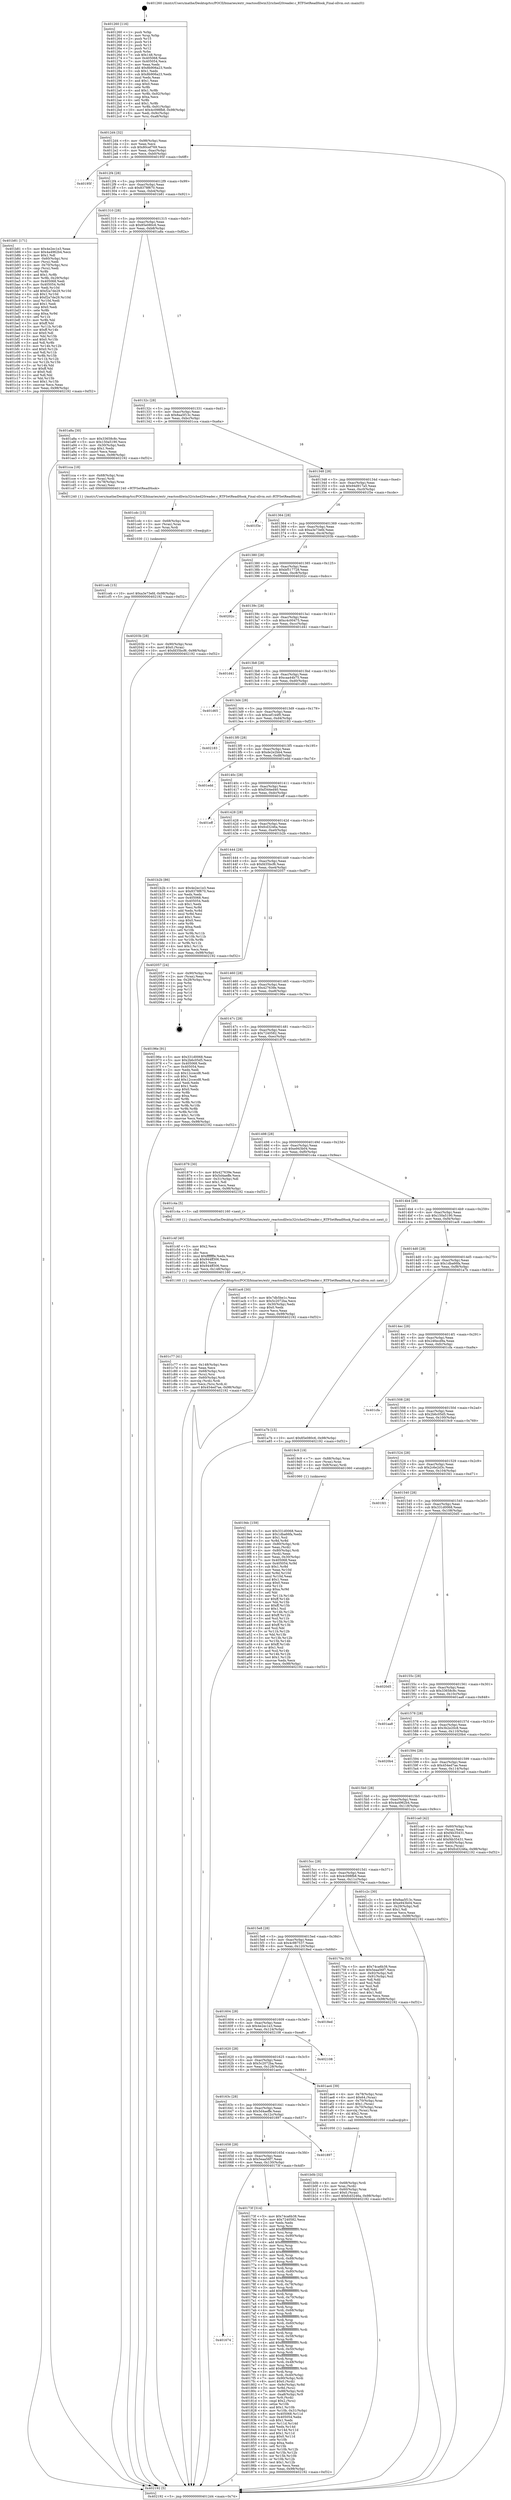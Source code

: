 digraph "0x401260" {
  label = "0x401260 (/mnt/c/Users/mathe/Desktop/tcc/POCII/binaries/extr_reactosdllwin32riched20reader.c_RTFSetReadHook_Final-ollvm.out::main(0))"
  labelloc = "t"
  node[shape=record]

  Entry [label="",width=0.3,height=0.3,shape=circle,fillcolor=black,style=filled]
  "0x4012d4" [label="{
     0x4012d4 [32]\l
     | [instrs]\l
     &nbsp;&nbsp;0x4012d4 \<+6\>: mov -0x98(%rbp),%eax\l
     &nbsp;&nbsp;0x4012da \<+2\>: mov %eax,%ecx\l
     &nbsp;&nbsp;0x4012dc \<+6\>: sub $0x80cef769,%ecx\l
     &nbsp;&nbsp;0x4012e2 \<+6\>: mov %eax,-0xac(%rbp)\l
     &nbsp;&nbsp;0x4012e8 \<+6\>: mov %ecx,-0xb0(%rbp)\l
     &nbsp;&nbsp;0x4012ee \<+6\>: je 000000000040195f \<main+0x6ff\>\l
  }"]
  "0x40195f" [label="{
     0x40195f\l
  }", style=dashed]
  "0x4012f4" [label="{
     0x4012f4 [28]\l
     | [instrs]\l
     &nbsp;&nbsp;0x4012f4 \<+5\>: jmp 00000000004012f9 \<main+0x99\>\l
     &nbsp;&nbsp;0x4012f9 \<+6\>: mov -0xac(%rbp),%eax\l
     &nbsp;&nbsp;0x4012ff \<+5\>: sub $0x8378f670,%eax\l
     &nbsp;&nbsp;0x401304 \<+6\>: mov %eax,-0xb4(%rbp)\l
     &nbsp;&nbsp;0x40130a \<+6\>: je 0000000000401b81 \<main+0x921\>\l
  }"]
  Exit [label="",width=0.3,height=0.3,shape=circle,fillcolor=black,style=filled,peripheries=2]
  "0x401b81" [label="{
     0x401b81 [171]\l
     | [instrs]\l
     &nbsp;&nbsp;0x401b81 \<+5\>: mov $0x4e2ec1e3,%eax\l
     &nbsp;&nbsp;0x401b86 \<+5\>: mov $0x4a4962b4,%ecx\l
     &nbsp;&nbsp;0x401b8b \<+2\>: mov $0x1,%dl\l
     &nbsp;&nbsp;0x401b8d \<+4\>: mov -0x60(%rbp),%rsi\l
     &nbsp;&nbsp;0x401b91 \<+2\>: mov (%rsi),%edi\l
     &nbsp;&nbsp;0x401b93 \<+4\>: mov -0x70(%rbp),%rsi\l
     &nbsp;&nbsp;0x401b97 \<+2\>: cmp (%rsi),%edi\l
     &nbsp;&nbsp;0x401b99 \<+4\>: setl %r8b\l
     &nbsp;&nbsp;0x401b9d \<+4\>: and $0x1,%r8b\l
     &nbsp;&nbsp;0x401ba1 \<+4\>: mov %r8b,-0x29(%rbp)\l
     &nbsp;&nbsp;0x401ba5 \<+7\>: mov 0x405068,%edi\l
     &nbsp;&nbsp;0x401bac \<+8\>: mov 0x405054,%r9d\l
     &nbsp;&nbsp;0x401bb4 \<+3\>: mov %edi,%r10d\l
     &nbsp;&nbsp;0x401bb7 \<+7\>: add $0xf2a7de29,%r10d\l
     &nbsp;&nbsp;0x401bbe \<+4\>: sub $0x1,%r10d\l
     &nbsp;&nbsp;0x401bc2 \<+7\>: sub $0xf2a7de29,%r10d\l
     &nbsp;&nbsp;0x401bc9 \<+4\>: imul %r10d,%edi\l
     &nbsp;&nbsp;0x401bcd \<+3\>: and $0x1,%edi\l
     &nbsp;&nbsp;0x401bd0 \<+3\>: cmp $0x0,%edi\l
     &nbsp;&nbsp;0x401bd3 \<+4\>: sete %r8b\l
     &nbsp;&nbsp;0x401bd7 \<+4\>: cmp $0xa,%r9d\l
     &nbsp;&nbsp;0x401bdb \<+4\>: setl %r11b\l
     &nbsp;&nbsp;0x401bdf \<+3\>: mov %r8b,%bl\l
     &nbsp;&nbsp;0x401be2 \<+3\>: xor $0xff,%bl\l
     &nbsp;&nbsp;0x401be5 \<+3\>: mov %r11b,%r14b\l
     &nbsp;&nbsp;0x401be8 \<+4\>: xor $0xff,%r14b\l
     &nbsp;&nbsp;0x401bec \<+3\>: xor $0x0,%dl\l
     &nbsp;&nbsp;0x401bef \<+3\>: mov %bl,%r15b\l
     &nbsp;&nbsp;0x401bf2 \<+4\>: and $0x0,%r15b\l
     &nbsp;&nbsp;0x401bf6 \<+3\>: and %dl,%r8b\l
     &nbsp;&nbsp;0x401bf9 \<+3\>: mov %r14b,%r12b\l
     &nbsp;&nbsp;0x401bfc \<+4\>: and $0x0,%r12b\l
     &nbsp;&nbsp;0x401c00 \<+3\>: and %dl,%r11b\l
     &nbsp;&nbsp;0x401c03 \<+3\>: or %r8b,%r15b\l
     &nbsp;&nbsp;0x401c06 \<+3\>: or %r11b,%r12b\l
     &nbsp;&nbsp;0x401c09 \<+3\>: xor %r12b,%r15b\l
     &nbsp;&nbsp;0x401c0c \<+3\>: or %r14b,%bl\l
     &nbsp;&nbsp;0x401c0f \<+3\>: xor $0xff,%bl\l
     &nbsp;&nbsp;0x401c12 \<+3\>: or $0x0,%dl\l
     &nbsp;&nbsp;0x401c15 \<+2\>: and %dl,%bl\l
     &nbsp;&nbsp;0x401c17 \<+3\>: or %bl,%r15b\l
     &nbsp;&nbsp;0x401c1a \<+4\>: test $0x1,%r15b\l
     &nbsp;&nbsp;0x401c1e \<+3\>: cmovne %ecx,%eax\l
     &nbsp;&nbsp;0x401c21 \<+6\>: mov %eax,-0x98(%rbp)\l
     &nbsp;&nbsp;0x401c27 \<+5\>: jmp 0000000000402192 \<main+0xf32\>\l
  }"]
  "0x401310" [label="{
     0x401310 [28]\l
     | [instrs]\l
     &nbsp;&nbsp;0x401310 \<+5\>: jmp 0000000000401315 \<main+0xb5\>\l
     &nbsp;&nbsp;0x401315 \<+6\>: mov -0xac(%rbp),%eax\l
     &nbsp;&nbsp;0x40131b \<+5\>: sub $0x85e080c6,%eax\l
     &nbsp;&nbsp;0x401320 \<+6\>: mov %eax,-0xb8(%rbp)\l
     &nbsp;&nbsp;0x401326 \<+6\>: je 0000000000401a8a \<main+0x82a\>\l
  }"]
  "0x401ceb" [label="{
     0x401ceb [15]\l
     | [instrs]\l
     &nbsp;&nbsp;0x401ceb \<+10\>: movl $0xa3e73efd,-0x98(%rbp)\l
     &nbsp;&nbsp;0x401cf5 \<+5\>: jmp 0000000000402192 \<main+0xf32\>\l
  }"]
  "0x401a8a" [label="{
     0x401a8a [30]\l
     | [instrs]\l
     &nbsp;&nbsp;0x401a8a \<+5\>: mov $0x33658c8c,%eax\l
     &nbsp;&nbsp;0x401a8f \<+5\>: mov $0x150a5190,%ecx\l
     &nbsp;&nbsp;0x401a94 \<+3\>: mov -0x30(%rbp),%edx\l
     &nbsp;&nbsp;0x401a97 \<+3\>: cmp $0x1,%edx\l
     &nbsp;&nbsp;0x401a9a \<+3\>: cmovl %ecx,%eax\l
     &nbsp;&nbsp;0x401a9d \<+6\>: mov %eax,-0x98(%rbp)\l
     &nbsp;&nbsp;0x401aa3 \<+5\>: jmp 0000000000402192 \<main+0xf32\>\l
  }"]
  "0x40132c" [label="{
     0x40132c [28]\l
     | [instrs]\l
     &nbsp;&nbsp;0x40132c \<+5\>: jmp 0000000000401331 \<main+0xd1\>\l
     &nbsp;&nbsp;0x401331 \<+6\>: mov -0xac(%rbp),%eax\l
     &nbsp;&nbsp;0x401337 \<+5\>: sub $0x8aa5f13c,%eax\l
     &nbsp;&nbsp;0x40133c \<+6\>: mov %eax,-0xbc(%rbp)\l
     &nbsp;&nbsp;0x401342 \<+6\>: je 0000000000401cca \<main+0xa6a\>\l
  }"]
  "0x401cdc" [label="{
     0x401cdc [15]\l
     | [instrs]\l
     &nbsp;&nbsp;0x401cdc \<+4\>: mov -0x68(%rbp),%rax\l
     &nbsp;&nbsp;0x401ce0 \<+3\>: mov (%rax),%rax\l
     &nbsp;&nbsp;0x401ce3 \<+3\>: mov %rax,%rdi\l
     &nbsp;&nbsp;0x401ce6 \<+5\>: call 0000000000401030 \<free@plt\>\l
     | [calls]\l
     &nbsp;&nbsp;0x401030 \{1\} (unknown)\l
  }"]
  "0x401cca" [label="{
     0x401cca [18]\l
     | [instrs]\l
     &nbsp;&nbsp;0x401cca \<+4\>: mov -0x68(%rbp),%rax\l
     &nbsp;&nbsp;0x401cce \<+3\>: mov (%rax),%rdi\l
     &nbsp;&nbsp;0x401cd1 \<+4\>: mov -0x78(%rbp),%rax\l
     &nbsp;&nbsp;0x401cd5 \<+2\>: mov (%rax),%esi\l
     &nbsp;&nbsp;0x401cd7 \<+5\>: call 0000000000401240 \<RTFSetReadHook\>\l
     | [calls]\l
     &nbsp;&nbsp;0x401240 \{1\} (/mnt/c/Users/mathe/Desktop/tcc/POCII/binaries/extr_reactosdllwin32riched20reader.c_RTFSetReadHook_Final-ollvm.out::RTFSetReadHook)\l
  }"]
  "0x401348" [label="{
     0x401348 [28]\l
     | [instrs]\l
     &nbsp;&nbsp;0x401348 \<+5\>: jmp 000000000040134d \<main+0xed\>\l
     &nbsp;&nbsp;0x40134d \<+6\>: mov -0xac(%rbp),%eax\l
     &nbsp;&nbsp;0x401353 \<+5\>: sub $0x94d917a5,%eax\l
     &nbsp;&nbsp;0x401358 \<+6\>: mov %eax,-0xc0(%rbp)\l
     &nbsp;&nbsp;0x40135e \<+6\>: je 0000000000401f3e \<main+0xcde\>\l
  }"]
  "0x401c77" [label="{
     0x401c77 [41]\l
     | [instrs]\l
     &nbsp;&nbsp;0x401c77 \<+6\>: mov -0x148(%rbp),%ecx\l
     &nbsp;&nbsp;0x401c7d \<+3\>: imul %eax,%ecx\l
     &nbsp;&nbsp;0x401c80 \<+4\>: mov -0x68(%rbp),%rsi\l
     &nbsp;&nbsp;0x401c84 \<+3\>: mov (%rsi),%rsi\l
     &nbsp;&nbsp;0x401c87 \<+4\>: mov -0x60(%rbp),%rdi\l
     &nbsp;&nbsp;0x401c8b \<+3\>: movslq (%rdi),%rdi\l
     &nbsp;&nbsp;0x401c8e \<+3\>: mov %ecx,(%rsi,%rdi,4)\l
     &nbsp;&nbsp;0x401c91 \<+10\>: movl $0x454ed7ae,-0x98(%rbp)\l
     &nbsp;&nbsp;0x401c9b \<+5\>: jmp 0000000000402192 \<main+0xf32\>\l
  }"]
  "0x401f3e" [label="{
     0x401f3e\l
  }", style=dashed]
  "0x401364" [label="{
     0x401364 [28]\l
     | [instrs]\l
     &nbsp;&nbsp;0x401364 \<+5\>: jmp 0000000000401369 \<main+0x109\>\l
     &nbsp;&nbsp;0x401369 \<+6\>: mov -0xac(%rbp),%eax\l
     &nbsp;&nbsp;0x40136f \<+5\>: sub $0xa3e73efd,%eax\l
     &nbsp;&nbsp;0x401374 \<+6\>: mov %eax,-0xc4(%rbp)\l
     &nbsp;&nbsp;0x40137a \<+6\>: je 000000000040203b \<main+0xddb\>\l
  }"]
  "0x401c4f" [label="{
     0x401c4f [40]\l
     | [instrs]\l
     &nbsp;&nbsp;0x401c4f \<+5\>: mov $0x2,%ecx\l
     &nbsp;&nbsp;0x401c54 \<+1\>: cltd\l
     &nbsp;&nbsp;0x401c55 \<+2\>: idiv %ecx\l
     &nbsp;&nbsp;0x401c57 \<+6\>: imul $0xfffffffe,%edx,%ecx\l
     &nbsp;&nbsp;0x401c5d \<+6\>: sub $0x944ff306,%ecx\l
     &nbsp;&nbsp;0x401c63 \<+3\>: add $0x1,%ecx\l
     &nbsp;&nbsp;0x401c66 \<+6\>: add $0x944ff306,%ecx\l
     &nbsp;&nbsp;0x401c6c \<+6\>: mov %ecx,-0x148(%rbp)\l
     &nbsp;&nbsp;0x401c72 \<+5\>: call 0000000000401160 \<next_i\>\l
     | [calls]\l
     &nbsp;&nbsp;0x401160 \{1\} (/mnt/c/Users/mathe/Desktop/tcc/POCII/binaries/extr_reactosdllwin32riched20reader.c_RTFSetReadHook_Final-ollvm.out::next_i)\l
  }"]
  "0x40203b" [label="{
     0x40203b [28]\l
     | [instrs]\l
     &nbsp;&nbsp;0x40203b \<+7\>: mov -0x90(%rbp),%rax\l
     &nbsp;&nbsp;0x402042 \<+6\>: movl $0x0,(%rax)\l
     &nbsp;&nbsp;0x402048 \<+10\>: movl $0xfd35bcf6,-0x98(%rbp)\l
     &nbsp;&nbsp;0x402052 \<+5\>: jmp 0000000000402192 \<main+0xf32\>\l
  }"]
  "0x401380" [label="{
     0x401380 [28]\l
     | [instrs]\l
     &nbsp;&nbsp;0x401380 \<+5\>: jmp 0000000000401385 \<main+0x125\>\l
     &nbsp;&nbsp;0x401385 \<+6\>: mov -0xac(%rbp),%eax\l
     &nbsp;&nbsp;0x40138b \<+5\>: sub $0xbf517728,%eax\l
     &nbsp;&nbsp;0x401390 \<+6\>: mov %eax,-0xc8(%rbp)\l
     &nbsp;&nbsp;0x401396 \<+6\>: je 000000000040202c \<main+0xdcc\>\l
  }"]
  "0x401b0b" [label="{
     0x401b0b [32]\l
     | [instrs]\l
     &nbsp;&nbsp;0x401b0b \<+4\>: mov -0x68(%rbp),%rdi\l
     &nbsp;&nbsp;0x401b0f \<+3\>: mov %rax,(%rdi)\l
     &nbsp;&nbsp;0x401b12 \<+4\>: mov -0x60(%rbp),%rax\l
     &nbsp;&nbsp;0x401b16 \<+6\>: movl $0x0,(%rax)\l
     &nbsp;&nbsp;0x401b1c \<+10\>: movl $0xfcd3246a,-0x98(%rbp)\l
     &nbsp;&nbsp;0x401b26 \<+5\>: jmp 0000000000402192 \<main+0xf32\>\l
  }"]
  "0x40202c" [label="{
     0x40202c\l
  }", style=dashed]
  "0x40139c" [label="{
     0x40139c [28]\l
     | [instrs]\l
     &nbsp;&nbsp;0x40139c \<+5\>: jmp 00000000004013a1 \<main+0x141\>\l
     &nbsp;&nbsp;0x4013a1 \<+6\>: mov -0xac(%rbp),%eax\l
     &nbsp;&nbsp;0x4013a7 \<+5\>: sub $0xc4c00475,%eax\l
     &nbsp;&nbsp;0x4013ac \<+6\>: mov %eax,-0xcc(%rbp)\l
     &nbsp;&nbsp;0x4013b2 \<+6\>: je 0000000000401d41 \<main+0xae1\>\l
  }"]
  "0x4019dc" [label="{
     0x4019dc [159]\l
     | [instrs]\l
     &nbsp;&nbsp;0x4019dc \<+5\>: mov $0x331d0068,%ecx\l
     &nbsp;&nbsp;0x4019e1 \<+5\>: mov $0x1dba66fa,%edx\l
     &nbsp;&nbsp;0x4019e6 \<+3\>: mov $0x1,%sil\l
     &nbsp;&nbsp;0x4019e9 \<+3\>: xor %r8d,%r8d\l
     &nbsp;&nbsp;0x4019ec \<+4\>: mov -0x80(%rbp),%rdi\l
     &nbsp;&nbsp;0x4019f0 \<+2\>: mov %eax,(%rdi)\l
     &nbsp;&nbsp;0x4019f2 \<+4\>: mov -0x80(%rbp),%rdi\l
     &nbsp;&nbsp;0x4019f6 \<+2\>: mov (%rdi),%eax\l
     &nbsp;&nbsp;0x4019f8 \<+3\>: mov %eax,-0x30(%rbp)\l
     &nbsp;&nbsp;0x4019fb \<+7\>: mov 0x405068,%eax\l
     &nbsp;&nbsp;0x401a02 \<+8\>: mov 0x405054,%r9d\l
     &nbsp;&nbsp;0x401a0a \<+4\>: sub $0x1,%r8d\l
     &nbsp;&nbsp;0x401a0e \<+3\>: mov %eax,%r10d\l
     &nbsp;&nbsp;0x401a11 \<+3\>: add %r8d,%r10d\l
     &nbsp;&nbsp;0x401a14 \<+4\>: imul %r10d,%eax\l
     &nbsp;&nbsp;0x401a18 \<+3\>: and $0x1,%eax\l
     &nbsp;&nbsp;0x401a1b \<+3\>: cmp $0x0,%eax\l
     &nbsp;&nbsp;0x401a1e \<+4\>: sete %r11b\l
     &nbsp;&nbsp;0x401a22 \<+4\>: cmp $0xa,%r9d\l
     &nbsp;&nbsp;0x401a26 \<+3\>: setl %bl\l
     &nbsp;&nbsp;0x401a29 \<+3\>: mov %r11b,%r14b\l
     &nbsp;&nbsp;0x401a2c \<+4\>: xor $0xff,%r14b\l
     &nbsp;&nbsp;0x401a30 \<+3\>: mov %bl,%r15b\l
     &nbsp;&nbsp;0x401a33 \<+4\>: xor $0xff,%r15b\l
     &nbsp;&nbsp;0x401a37 \<+4\>: xor $0x1,%sil\l
     &nbsp;&nbsp;0x401a3b \<+3\>: mov %r14b,%r12b\l
     &nbsp;&nbsp;0x401a3e \<+4\>: and $0xff,%r12b\l
     &nbsp;&nbsp;0x401a42 \<+3\>: and %sil,%r11b\l
     &nbsp;&nbsp;0x401a45 \<+3\>: mov %r15b,%r13b\l
     &nbsp;&nbsp;0x401a48 \<+4\>: and $0xff,%r13b\l
     &nbsp;&nbsp;0x401a4c \<+3\>: and %sil,%bl\l
     &nbsp;&nbsp;0x401a4f \<+3\>: or %r11b,%r12b\l
     &nbsp;&nbsp;0x401a52 \<+3\>: or %bl,%r13b\l
     &nbsp;&nbsp;0x401a55 \<+3\>: xor %r13b,%r12b\l
     &nbsp;&nbsp;0x401a58 \<+3\>: or %r15b,%r14b\l
     &nbsp;&nbsp;0x401a5b \<+4\>: xor $0xff,%r14b\l
     &nbsp;&nbsp;0x401a5f \<+4\>: or $0x1,%sil\l
     &nbsp;&nbsp;0x401a63 \<+3\>: and %sil,%r14b\l
     &nbsp;&nbsp;0x401a66 \<+3\>: or %r14b,%r12b\l
     &nbsp;&nbsp;0x401a69 \<+4\>: test $0x1,%r12b\l
     &nbsp;&nbsp;0x401a6d \<+3\>: cmovne %edx,%ecx\l
     &nbsp;&nbsp;0x401a70 \<+6\>: mov %ecx,-0x98(%rbp)\l
     &nbsp;&nbsp;0x401a76 \<+5\>: jmp 0000000000402192 \<main+0xf32\>\l
  }"]
  "0x401d41" [label="{
     0x401d41\l
  }", style=dashed]
  "0x4013b8" [label="{
     0x4013b8 [28]\l
     | [instrs]\l
     &nbsp;&nbsp;0x4013b8 \<+5\>: jmp 00000000004013bd \<main+0x15d\>\l
     &nbsp;&nbsp;0x4013bd \<+6\>: mov -0xac(%rbp),%eax\l
     &nbsp;&nbsp;0x4013c3 \<+5\>: sub $0xcaa44b75,%eax\l
     &nbsp;&nbsp;0x4013c8 \<+6\>: mov %eax,-0xd0(%rbp)\l
     &nbsp;&nbsp;0x4013ce \<+6\>: je 0000000000401d65 \<main+0xb05\>\l
  }"]
  "0x401674" [label="{
     0x401674\l
  }", style=dashed]
  "0x401d65" [label="{
     0x401d65\l
  }", style=dashed]
  "0x4013d4" [label="{
     0x4013d4 [28]\l
     | [instrs]\l
     &nbsp;&nbsp;0x4013d4 \<+5\>: jmp 00000000004013d9 \<main+0x179\>\l
     &nbsp;&nbsp;0x4013d9 \<+6\>: mov -0xac(%rbp),%eax\l
     &nbsp;&nbsp;0x4013df \<+5\>: sub $0xcef144f0,%eax\l
     &nbsp;&nbsp;0x4013e4 \<+6\>: mov %eax,-0xd4(%rbp)\l
     &nbsp;&nbsp;0x4013ea \<+6\>: je 0000000000402183 \<main+0xf23\>\l
  }"]
  "0x40173f" [label="{
     0x40173f [314]\l
     | [instrs]\l
     &nbsp;&nbsp;0x40173f \<+5\>: mov $0x74ca6b38,%eax\l
     &nbsp;&nbsp;0x401744 \<+5\>: mov $0x7240582,%ecx\l
     &nbsp;&nbsp;0x401749 \<+2\>: xor %edx,%edx\l
     &nbsp;&nbsp;0x40174b \<+3\>: mov %rsp,%rsi\l
     &nbsp;&nbsp;0x40174e \<+4\>: add $0xfffffffffffffff0,%rsi\l
     &nbsp;&nbsp;0x401752 \<+3\>: mov %rsi,%rsp\l
     &nbsp;&nbsp;0x401755 \<+7\>: mov %rsi,-0x90(%rbp)\l
     &nbsp;&nbsp;0x40175c \<+3\>: mov %rsp,%rsi\l
     &nbsp;&nbsp;0x40175f \<+4\>: add $0xfffffffffffffff0,%rsi\l
     &nbsp;&nbsp;0x401763 \<+3\>: mov %rsi,%rsp\l
     &nbsp;&nbsp;0x401766 \<+3\>: mov %rsp,%rdi\l
     &nbsp;&nbsp;0x401769 \<+4\>: add $0xfffffffffffffff0,%rdi\l
     &nbsp;&nbsp;0x40176d \<+3\>: mov %rdi,%rsp\l
     &nbsp;&nbsp;0x401770 \<+7\>: mov %rdi,-0x88(%rbp)\l
     &nbsp;&nbsp;0x401777 \<+3\>: mov %rsp,%rdi\l
     &nbsp;&nbsp;0x40177a \<+4\>: add $0xfffffffffffffff0,%rdi\l
     &nbsp;&nbsp;0x40177e \<+3\>: mov %rdi,%rsp\l
     &nbsp;&nbsp;0x401781 \<+4\>: mov %rdi,-0x80(%rbp)\l
     &nbsp;&nbsp;0x401785 \<+3\>: mov %rsp,%rdi\l
     &nbsp;&nbsp;0x401788 \<+4\>: add $0xfffffffffffffff0,%rdi\l
     &nbsp;&nbsp;0x40178c \<+3\>: mov %rdi,%rsp\l
     &nbsp;&nbsp;0x40178f \<+4\>: mov %rdi,-0x78(%rbp)\l
     &nbsp;&nbsp;0x401793 \<+3\>: mov %rsp,%rdi\l
     &nbsp;&nbsp;0x401796 \<+4\>: add $0xfffffffffffffff0,%rdi\l
     &nbsp;&nbsp;0x40179a \<+3\>: mov %rdi,%rsp\l
     &nbsp;&nbsp;0x40179d \<+4\>: mov %rdi,-0x70(%rbp)\l
     &nbsp;&nbsp;0x4017a1 \<+3\>: mov %rsp,%rdi\l
     &nbsp;&nbsp;0x4017a4 \<+4\>: add $0xfffffffffffffff0,%rdi\l
     &nbsp;&nbsp;0x4017a8 \<+3\>: mov %rdi,%rsp\l
     &nbsp;&nbsp;0x4017ab \<+4\>: mov %rdi,-0x68(%rbp)\l
     &nbsp;&nbsp;0x4017af \<+3\>: mov %rsp,%rdi\l
     &nbsp;&nbsp;0x4017b2 \<+4\>: add $0xfffffffffffffff0,%rdi\l
     &nbsp;&nbsp;0x4017b6 \<+3\>: mov %rdi,%rsp\l
     &nbsp;&nbsp;0x4017b9 \<+4\>: mov %rdi,-0x60(%rbp)\l
     &nbsp;&nbsp;0x4017bd \<+3\>: mov %rsp,%rdi\l
     &nbsp;&nbsp;0x4017c0 \<+4\>: add $0xfffffffffffffff0,%rdi\l
     &nbsp;&nbsp;0x4017c4 \<+3\>: mov %rdi,%rsp\l
     &nbsp;&nbsp;0x4017c7 \<+4\>: mov %rdi,-0x58(%rbp)\l
     &nbsp;&nbsp;0x4017cb \<+3\>: mov %rsp,%rdi\l
     &nbsp;&nbsp;0x4017ce \<+4\>: add $0xfffffffffffffff0,%rdi\l
     &nbsp;&nbsp;0x4017d2 \<+3\>: mov %rdi,%rsp\l
     &nbsp;&nbsp;0x4017d5 \<+4\>: mov %rdi,-0x50(%rbp)\l
     &nbsp;&nbsp;0x4017d9 \<+3\>: mov %rsp,%rdi\l
     &nbsp;&nbsp;0x4017dc \<+4\>: add $0xfffffffffffffff0,%rdi\l
     &nbsp;&nbsp;0x4017e0 \<+3\>: mov %rdi,%rsp\l
     &nbsp;&nbsp;0x4017e3 \<+4\>: mov %rdi,-0x48(%rbp)\l
     &nbsp;&nbsp;0x4017e7 \<+3\>: mov %rsp,%rdi\l
     &nbsp;&nbsp;0x4017ea \<+4\>: add $0xfffffffffffffff0,%rdi\l
     &nbsp;&nbsp;0x4017ee \<+3\>: mov %rdi,%rsp\l
     &nbsp;&nbsp;0x4017f1 \<+4\>: mov %rdi,-0x40(%rbp)\l
     &nbsp;&nbsp;0x4017f5 \<+7\>: mov -0x90(%rbp),%rdi\l
     &nbsp;&nbsp;0x4017fc \<+6\>: movl $0x0,(%rdi)\l
     &nbsp;&nbsp;0x401802 \<+7\>: mov -0x9c(%rbp),%r8d\l
     &nbsp;&nbsp;0x401809 \<+3\>: mov %r8d,(%rsi)\l
     &nbsp;&nbsp;0x40180c \<+7\>: mov -0x88(%rbp),%rdi\l
     &nbsp;&nbsp;0x401813 \<+7\>: mov -0xa8(%rbp),%r9\l
     &nbsp;&nbsp;0x40181a \<+3\>: mov %r9,(%rdi)\l
     &nbsp;&nbsp;0x40181d \<+3\>: cmpl $0x2,(%rsi)\l
     &nbsp;&nbsp;0x401820 \<+4\>: setne %r10b\l
     &nbsp;&nbsp;0x401824 \<+4\>: and $0x1,%r10b\l
     &nbsp;&nbsp;0x401828 \<+4\>: mov %r10b,-0x31(%rbp)\l
     &nbsp;&nbsp;0x40182c \<+8\>: mov 0x405068,%r11d\l
     &nbsp;&nbsp;0x401834 \<+7\>: mov 0x405054,%ebx\l
     &nbsp;&nbsp;0x40183b \<+3\>: sub $0x1,%edx\l
     &nbsp;&nbsp;0x40183e \<+3\>: mov %r11d,%r14d\l
     &nbsp;&nbsp;0x401841 \<+3\>: add %edx,%r14d\l
     &nbsp;&nbsp;0x401844 \<+4\>: imul %r14d,%r11d\l
     &nbsp;&nbsp;0x401848 \<+4\>: and $0x1,%r11d\l
     &nbsp;&nbsp;0x40184c \<+4\>: cmp $0x0,%r11d\l
     &nbsp;&nbsp;0x401850 \<+4\>: sete %r10b\l
     &nbsp;&nbsp;0x401854 \<+3\>: cmp $0xa,%ebx\l
     &nbsp;&nbsp;0x401857 \<+4\>: setl %r15b\l
     &nbsp;&nbsp;0x40185b \<+3\>: mov %r10b,%r12b\l
     &nbsp;&nbsp;0x40185e \<+3\>: and %r15b,%r12b\l
     &nbsp;&nbsp;0x401861 \<+3\>: xor %r15b,%r10b\l
     &nbsp;&nbsp;0x401864 \<+3\>: or %r10b,%r12b\l
     &nbsp;&nbsp;0x401867 \<+4\>: test $0x1,%r12b\l
     &nbsp;&nbsp;0x40186b \<+3\>: cmovne %ecx,%eax\l
     &nbsp;&nbsp;0x40186e \<+6\>: mov %eax,-0x98(%rbp)\l
     &nbsp;&nbsp;0x401874 \<+5\>: jmp 0000000000402192 \<main+0xf32\>\l
  }"]
  "0x402183" [label="{
     0x402183\l
  }", style=dashed]
  "0x4013f0" [label="{
     0x4013f0 [28]\l
     | [instrs]\l
     &nbsp;&nbsp;0x4013f0 \<+5\>: jmp 00000000004013f5 \<main+0x195\>\l
     &nbsp;&nbsp;0x4013f5 \<+6\>: mov -0xac(%rbp),%eax\l
     &nbsp;&nbsp;0x4013fb \<+5\>: sub $0xde2e2bb4,%eax\l
     &nbsp;&nbsp;0x401400 \<+6\>: mov %eax,-0xd8(%rbp)\l
     &nbsp;&nbsp;0x401406 \<+6\>: je 0000000000401edd \<main+0xc7d\>\l
  }"]
  "0x401658" [label="{
     0x401658 [28]\l
     | [instrs]\l
     &nbsp;&nbsp;0x401658 \<+5\>: jmp 000000000040165d \<main+0x3fd\>\l
     &nbsp;&nbsp;0x40165d \<+6\>: mov -0xac(%rbp),%eax\l
     &nbsp;&nbsp;0x401663 \<+5\>: sub $0x5eaa56f7,%eax\l
     &nbsp;&nbsp;0x401668 \<+6\>: mov %eax,-0x130(%rbp)\l
     &nbsp;&nbsp;0x40166e \<+6\>: je 000000000040173f \<main+0x4df\>\l
  }"]
  "0x401edd" [label="{
     0x401edd\l
  }", style=dashed]
  "0x40140c" [label="{
     0x40140c [28]\l
     | [instrs]\l
     &nbsp;&nbsp;0x40140c \<+5\>: jmp 0000000000401411 \<main+0x1b1\>\l
     &nbsp;&nbsp;0x401411 \<+6\>: mov -0xac(%rbp),%eax\l
     &nbsp;&nbsp;0x401417 \<+5\>: sub $0xf344ed40,%eax\l
     &nbsp;&nbsp;0x40141c \<+6\>: mov %eax,-0xdc(%rbp)\l
     &nbsp;&nbsp;0x401422 \<+6\>: je 0000000000401eff \<main+0xc9f\>\l
  }"]
  "0x401897" [label="{
     0x401897\l
  }", style=dashed]
  "0x401eff" [label="{
     0x401eff\l
  }", style=dashed]
  "0x401428" [label="{
     0x401428 [28]\l
     | [instrs]\l
     &nbsp;&nbsp;0x401428 \<+5\>: jmp 000000000040142d \<main+0x1cd\>\l
     &nbsp;&nbsp;0x40142d \<+6\>: mov -0xac(%rbp),%eax\l
     &nbsp;&nbsp;0x401433 \<+5\>: sub $0xfcd3246a,%eax\l
     &nbsp;&nbsp;0x401438 \<+6\>: mov %eax,-0xe0(%rbp)\l
     &nbsp;&nbsp;0x40143e \<+6\>: je 0000000000401b2b \<main+0x8cb\>\l
  }"]
  "0x40163c" [label="{
     0x40163c [28]\l
     | [instrs]\l
     &nbsp;&nbsp;0x40163c \<+5\>: jmp 0000000000401641 \<main+0x3e1\>\l
     &nbsp;&nbsp;0x401641 \<+6\>: mov -0xac(%rbp),%eax\l
     &nbsp;&nbsp;0x401647 \<+5\>: sub $0x5d4aeffe,%eax\l
     &nbsp;&nbsp;0x40164c \<+6\>: mov %eax,-0x12c(%rbp)\l
     &nbsp;&nbsp;0x401652 \<+6\>: je 0000000000401897 \<main+0x637\>\l
  }"]
  "0x401b2b" [label="{
     0x401b2b [86]\l
     | [instrs]\l
     &nbsp;&nbsp;0x401b2b \<+5\>: mov $0x4e2ec1e3,%eax\l
     &nbsp;&nbsp;0x401b30 \<+5\>: mov $0x8378f670,%ecx\l
     &nbsp;&nbsp;0x401b35 \<+2\>: xor %edx,%edx\l
     &nbsp;&nbsp;0x401b37 \<+7\>: mov 0x405068,%esi\l
     &nbsp;&nbsp;0x401b3e \<+7\>: mov 0x405054,%edi\l
     &nbsp;&nbsp;0x401b45 \<+3\>: sub $0x1,%edx\l
     &nbsp;&nbsp;0x401b48 \<+3\>: mov %esi,%r8d\l
     &nbsp;&nbsp;0x401b4b \<+3\>: add %edx,%r8d\l
     &nbsp;&nbsp;0x401b4e \<+4\>: imul %r8d,%esi\l
     &nbsp;&nbsp;0x401b52 \<+3\>: and $0x1,%esi\l
     &nbsp;&nbsp;0x401b55 \<+3\>: cmp $0x0,%esi\l
     &nbsp;&nbsp;0x401b58 \<+4\>: sete %r9b\l
     &nbsp;&nbsp;0x401b5c \<+3\>: cmp $0xa,%edi\l
     &nbsp;&nbsp;0x401b5f \<+4\>: setl %r10b\l
     &nbsp;&nbsp;0x401b63 \<+3\>: mov %r9b,%r11b\l
     &nbsp;&nbsp;0x401b66 \<+3\>: and %r10b,%r11b\l
     &nbsp;&nbsp;0x401b69 \<+3\>: xor %r10b,%r9b\l
     &nbsp;&nbsp;0x401b6c \<+3\>: or %r9b,%r11b\l
     &nbsp;&nbsp;0x401b6f \<+4\>: test $0x1,%r11b\l
     &nbsp;&nbsp;0x401b73 \<+3\>: cmovne %ecx,%eax\l
     &nbsp;&nbsp;0x401b76 \<+6\>: mov %eax,-0x98(%rbp)\l
     &nbsp;&nbsp;0x401b7c \<+5\>: jmp 0000000000402192 \<main+0xf32\>\l
  }"]
  "0x401444" [label="{
     0x401444 [28]\l
     | [instrs]\l
     &nbsp;&nbsp;0x401444 \<+5\>: jmp 0000000000401449 \<main+0x1e9\>\l
     &nbsp;&nbsp;0x401449 \<+6\>: mov -0xac(%rbp),%eax\l
     &nbsp;&nbsp;0x40144f \<+5\>: sub $0xfd35bcf6,%eax\l
     &nbsp;&nbsp;0x401454 \<+6\>: mov %eax,-0xe4(%rbp)\l
     &nbsp;&nbsp;0x40145a \<+6\>: je 0000000000402057 \<main+0xdf7\>\l
  }"]
  "0x401ae4" [label="{
     0x401ae4 [39]\l
     | [instrs]\l
     &nbsp;&nbsp;0x401ae4 \<+4\>: mov -0x78(%rbp),%rax\l
     &nbsp;&nbsp;0x401ae8 \<+6\>: movl $0x64,(%rax)\l
     &nbsp;&nbsp;0x401aee \<+4\>: mov -0x70(%rbp),%rax\l
     &nbsp;&nbsp;0x401af2 \<+6\>: movl $0x1,(%rax)\l
     &nbsp;&nbsp;0x401af8 \<+4\>: mov -0x70(%rbp),%rax\l
     &nbsp;&nbsp;0x401afc \<+3\>: movslq (%rax),%rax\l
     &nbsp;&nbsp;0x401aff \<+4\>: shl $0x2,%rax\l
     &nbsp;&nbsp;0x401b03 \<+3\>: mov %rax,%rdi\l
     &nbsp;&nbsp;0x401b06 \<+5\>: call 0000000000401050 \<malloc@plt\>\l
     | [calls]\l
     &nbsp;&nbsp;0x401050 \{1\} (unknown)\l
  }"]
  "0x402057" [label="{
     0x402057 [24]\l
     | [instrs]\l
     &nbsp;&nbsp;0x402057 \<+7\>: mov -0x90(%rbp),%rax\l
     &nbsp;&nbsp;0x40205e \<+2\>: mov (%rax),%eax\l
     &nbsp;&nbsp;0x402060 \<+4\>: lea -0x28(%rbp),%rsp\l
     &nbsp;&nbsp;0x402064 \<+1\>: pop %rbx\l
     &nbsp;&nbsp;0x402065 \<+2\>: pop %r12\l
     &nbsp;&nbsp;0x402067 \<+2\>: pop %r13\l
     &nbsp;&nbsp;0x402069 \<+2\>: pop %r14\l
     &nbsp;&nbsp;0x40206b \<+2\>: pop %r15\l
     &nbsp;&nbsp;0x40206d \<+1\>: pop %rbp\l
     &nbsp;&nbsp;0x40206e \<+1\>: ret\l
  }"]
  "0x401460" [label="{
     0x401460 [28]\l
     | [instrs]\l
     &nbsp;&nbsp;0x401460 \<+5\>: jmp 0000000000401465 \<main+0x205\>\l
     &nbsp;&nbsp;0x401465 \<+6\>: mov -0xac(%rbp),%eax\l
     &nbsp;&nbsp;0x40146b \<+5\>: sub $0x427639e,%eax\l
     &nbsp;&nbsp;0x401470 \<+6\>: mov %eax,-0xe8(%rbp)\l
     &nbsp;&nbsp;0x401476 \<+6\>: je 000000000040196e \<main+0x70e\>\l
  }"]
  "0x401620" [label="{
     0x401620 [28]\l
     | [instrs]\l
     &nbsp;&nbsp;0x401620 \<+5\>: jmp 0000000000401625 \<main+0x3c5\>\l
     &nbsp;&nbsp;0x401625 \<+6\>: mov -0xac(%rbp),%eax\l
     &nbsp;&nbsp;0x40162b \<+5\>: sub $0x5c2072ba,%eax\l
     &nbsp;&nbsp;0x401630 \<+6\>: mov %eax,-0x128(%rbp)\l
     &nbsp;&nbsp;0x401636 \<+6\>: je 0000000000401ae4 \<main+0x884\>\l
  }"]
  "0x40196e" [label="{
     0x40196e [91]\l
     | [instrs]\l
     &nbsp;&nbsp;0x40196e \<+5\>: mov $0x331d0068,%eax\l
     &nbsp;&nbsp;0x401973 \<+5\>: mov $0x2b6c05d5,%ecx\l
     &nbsp;&nbsp;0x401978 \<+7\>: mov 0x405068,%edx\l
     &nbsp;&nbsp;0x40197f \<+7\>: mov 0x405054,%esi\l
     &nbsp;&nbsp;0x401986 \<+2\>: mov %edx,%edi\l
     &nbsp;&nbsp;0x401988 \<+6\>: sub $0x12ccecd8,%edi\l
     &nbsp;&nbsp;0x40198e \<+3\>: sub $0x1,%edi\l
     &nbsp;&nbsp;0x401991 \<+6\>: add $0x12ccecd8,%edi\l
     &nbsp;&nbsp;0x401997 \<+3\>: imul %edi,%edx\l
     &nbsp;&nbsp;0x40199a \<+3\>: and $0x1,%edx\l
     &nbsp;&nbsp;0x40199d \<+3\>: cmp $0x0,%edx\l
     &nbsp;&nbsp;0x4019a0 \<+4\>: sete %r8b\l
     &nbsp;&nbsp;0x4019a4 \<+3\>: cmp $0xa,%esi\l
     &nbsp;&nbsp;0x4019a7 \<+4\>: setl %r9b\l
     &nbsp;&nbsp;0x4019ab \<+3\>: mov %r8b,%r10b\l
     &nbsp;&nbsp;0x4019ae \<+3\>: and %r9b,%r10b\l
     &nbsp;&nbsp;0x4019b1 \<+3\>: xor %r9b,%r8b\l
     &nbsp;&nbsp;0x4019b4 \<+3\>: or %r8b,%r10b\l
     &nbsp;&nbsp;0x4019b7 \<+4\>: test $0x1,%r10b\l
     &nbsp;&nbsp;0x4019bb \<+3\>: cmovne %ecx,%eax\l
     &nbsp;&nbsp;0x4019be \<+6\>: mov %eax,-0x98(%rbp)\l
     &nbsp;&nbsp;0x4019c4 \<+5\>: jmp 0000000000402192 \<main+0xf32\>\l
  }"]
  "0x40147c" [label="{
     0x40147c [28]\l
     | [instrs]\l
     &nbsp;&nbsp;0x40147c \<+5\>: jmp 0000000000401481 \<main+0x221\>\l
     &nbsp;&nbsp;0x401481 \<+6\>: mov -0xac(%rbp),%eax\l
     &nbsp;&nbsp;0x401487 \<+5\>: sub $0x7240582,%eax\l
     &nbsp;&nbsp;0x40148c \<+6\>: mov %eax,-0xec(%rbp)\l
     &nbsp;&nbsp;0x401492 \<+6\>: je 0000000000401879 \<main+0x619\>\l
  }"]
  "0x402108" [label="{
     0x402108\l
  }", style=dashed]
  "0x401879" [label="{
     0x401879 [30]\l
     | [instrs]\l
     &nbsp;&nbsp;0x401879 \<+5\>: mov $0x427639e,%eax\l
     &nbsp;&nbsp;0x40187e \<+5\>: mov $0x5d4aeffe,%ecx\l
     &nbsp;&nbsp;0x401883 \<+3\>: mov -0x31(%rbp),%dl\l
     &nbsp;&nbsp;0x401886 \<+3\>: test $0x1,%dl\l
     &nbsp;&nbsp;0x401889 \<+3\>: cmovne %ecx,%eax\l
     &nbsp;&nbsp;0x40188c \<+6\>: mov %eax,-0x98(%rbp)\l
     &nbsp;&nbsp;0x401892 \<+5\>: jmp 0000000000402192 \<main+0xf32\>\l
  }"]
  "0x401498" [label="{
     0x401498 [28]\l
     | [instrs]\l
     &nbsp;&nbsp;0x401498 \<+5\>: jmp 000000000040149d \<main+0x23d\>\l
     &nbsp;&nbsp;0x40149d \<+6\>: mov -0xac(%rbp),%eax\l
     &nbsp;&nbsp;0x4014a3 \<+5\>: sub $0xe943b04,%eax\l
     &nbsp;&nbsp;0x4014a8 \<+6\>: mov %eax,-0xf0(%rbp)\l
     &nbsp;&nbsp;0x4014ae \<+6\>: je 0000000000401c4a \<main+0x9ea\>\l
  }"]
  "0x401604" [label="{
     0x401604 [28]\l
     | [instrs]\l
     &nbsp;&nbsp;0x401604 \<+5\>: jmp 0000000000401609 \<main+0x3a9\>\l
     &nbsp;&nbsp;0x401609 \<+6\>: mov -0xac(%rbp),%eax\l
     &nbsp;&nbsp;0x40160f \<+5\>: sub $0x4e2ec1e3,%eax\l
     &nbsp;&nbsp;0x401614 \<+6\>: mov %eax,-0x124(%rbp)\l
     &nbsp;&nbsp;0x40161a \<+6\>: je 0000000000402108 \<main+0xea8\>\l
  }"]
  "0x401c4a" [label="{
     0x401c4a [5]\l
     | [instrs]\l
     &nbsp;&nbsp;0x401c4a \<+5\>: call 0000000000401160 \<next_i\>\l
     | [calls]\l
     &nbsp;&nbsp;0x401160 \{1\} (/mnt/c/Users/mathe/Desktop/tcc/POCII/binaries/extr_reactosdllwin32riched20reader.c_RTFSetReadHook_Final-ollvm.out::next_i)\l
  }"]
  "0x4014b4" [label="{
     0x4014b4 [28]\l
     | [instrs]\l
     &nbsp;&nbsp;0x4014b4 \<+5\>: jmp 00000000004014b9 \<main+0x259\>\l
     &nbsp;&nbsp;0x4014b9 \<+6\>: mov -0xac(%rbp),%eax\l
     &nbsp;&nbsp;0x4014bf \<+5\>: sub $0x150a5190,%eax\l
     &nbsp;&nbsp;0x4014c4 \<+6\>: mov %eax,-0xf4(%rbp)\l
     &nbsp;&nbsp;0x4014ca \<+6\>: je 0000000000401ac6 \<main+0x866\>\l
  }"]
  "0x4018ed" [label="{
     0x4018ed\l
  }", style=dashed]
  "0x401ac6" [label="{
     0x401ac6 [30]\l
     | [instrs]\l
     &nbsp;&nbsp;0x401ac6 \<+5\>: mov $0x7db5be1c,%eax\l
     &nbsp;&nbsp;0x401acb \<+5\>: mov $0x5c2072ba,%ecx\l
     &nbsp;&nbsp;0x401ad0 \<+3\>: mov -0x30(%rbp),%edx\l
     &nbsp;&nbsp;0x401ad3 \<+3\>: cmp $0x0,%edx\l
     &nbsp;&nbsp;0x401ad6 \<+3\>: cmove %ecx,%eax\l
     &nbsp;&nbsp;0x401ad9 \<+6\>: mov %eax,-0x98(%rbp)\l
     &nbsp;&nbsp;0x401adf \<+5\>: jmp 0000000000402192 \<main+0xf32\>\l
  }"]
  "0x4014d0" [label="{
     0x4014d0 [28]\l
     | [instrs]\l
     &nbsp;&nbsp;0x4014d0 \<+5\>: jmp 00000000004014d5 \<main+0x275\>\l
     &nbsp;&nbsp;0x4014d5 \<+6\>: mov -0xac(%rbp),%eax\l
     &nbsp;&nbsp;0x4014db \<+5\>: sub $0x1dba66fa,%eax\l
     &nbsp;&nbsp;0x4014e0 \<+6\>: mov %eax,-0xf8(%rbp)\l
     &nbsp;&nbsp;0x4014e6 \<+6\>: je 0000000000401a7b \<main+0x81b\>\l
  }"]
  "0x401260" [label="{
     0x401260 [116]\l
     | [instrs]\l
     &nbsp;&nbsp;0x401260 \<+1\>: push %rbp\l
     &nbsp;&nbsp;0x401261 \<+3\>: mov %rsp,%rbp\l
     &nbsp;&nbsp;0x401264 \<+2\>: push %r15\l
     &nbsp;&nbsp;0x401266 \<+2\>: push %r14\l
     &nbsp;&nbsp;0x401268 \<+2\>: push %r13\l
     &nbsp;&nbsp;0x40126a \<+2\>: push %r12\l
     &nbsp;&nbsp;0x40126c \<+1\>: push %rbx\l
     &nbsp;&nbsp;0x40126d \<+7\>: sub $0x148,%rsp\l
     &nbsp;&nbsp;0x401274 \<+7\>: mov 0x405068,%eax\l
     &nbsp;&nbsp;0x40127b \<+7\>: mov 0x405054,%ecx\l
     &nbsp;&nbsp;0x401282 \<+2\>: mov %eax,%edx\l
     &nbsp;&nbsp;0x401284 \<+6\>: add $0x8b906a23,%edx\l
     &nbsp;&nbsp;0x40128a \<+3\>: sub $0x1,%edx\l
     &nbsp;&nbsp;0x40128d \<+6\>: sub $0x8b906a23,%edx\l
     &nbsp;&nbsp;0x401293 \<+3\>: imul %edx,%eax\l
     &nbsp;&nbsp;0x401296 \<+3\>: and $0x1,%eax\l
     &nbsp;&nbsp;0x401299 \<+3\>: cmp $0x0,%eax\l
     &nbsp;&nbsp;0x40129c \<+4\>: sete %r8b\l
     &nbsp;&nbsp;0x4012a0 \<+4\>: and $0x1,%r8b\l
     &nbsp;&nbsp;0x4012a4 \<+7\>: mov %r8b,-0x92(%rbp)\l
     &nbsp;&nbsp;0x4012ab \<+3\>: cmp $0xa,%ecx\l
     &nbsp;&nbsp;0x4012ae \<+4\>: setl %r8b\l
     &nbsp;&nbsp;0x4012b2 \<+4\>: and $0x1,%r8b\l
     &nbsp;&nbsp;0x4012b6 \<+7\>: mov %r8b,-0x91(%rbp)\l
     &nbsp;&nbsp;0x4012bd \<+10\>: movl $0x4c098fb8,-0x98(%rbp)\l
     &nbsp;&nbsp;0x4012c7 \<+6\>: mov %edi,-0x9c(%rbp)\l
     &nbsp;&nbsp;0x4012cd \<+7\>: mov %rsi,-0xa8(%rbp)\l
  }"]
  "0x401a7b" [label="{
     0x401a7b [15]\l
     | [instrs]\l
     &nbsp;&nbsp;0x401a7b \<+10\>: movl $0x85e080c6,-0x98(%rbp)\l
     &nbsp;&nbsp;0x401a85 \<+5\>: jmp 0000000000402192 \<main+0xf32\>\l
  }"]
  "0x4014ec" [label="{
     0x4014ec [28]\l
     | [instrs]\l
     &nbsp;&nbsp;0x4014ec \<+5\>: jmp 00000000004014f1 \<main+0x291\>\l
     &nbsp;&nbsp;0x4014f1 \<+6\>: mov -0xac(%rbp),%eax\l
     &nbsp;&nbsp;0x4014f7 \<+5\>: sub $0x246ecd9a,%eax\l
     &nbsp;&nbsp;0x4014fc \<+6\>: mov %eax,-0xfc(%rbp)\l
     &nbsp;&nbsp;0x401502 \<+6\>: je 0000000000401cfa \<main+0xa9a\>\l
  }"]
  "0x402192" [label="{
     0x402192 [5]\l
     | [instrs]\l
     &nbsp;&nbsp;0x402192 \<+5\>: jmp 00000000004012d4 \<main+0x74\>\l
  }"]
  "0x401cfa" [label="{
     0x401cfa\l
  }", style=dashed]
  "0x401508" [label="{
     0x401508 [28]\l
     | [instrs]\l
     &nbsp;&nbsp;0x401508 \<+5\>: jmp 000000000040150d \<main+0x2ad\>\l
     &nbsp;&nbsp;0x40150d \<+6\>: mov -0xac(%rbp),%eax\l
     &nbsp;&nbsp;0x401513 \<+5\>: sub $0x2b6c05d5,%eax\l
     &nbsp;&nbsp;0x401518 \<+6\>: mov %eax,-0x100(%rbp)\l
     &nbsp;&nbsp;0x40151e \<+6\>: je 00000000004019c9 \<main+0x769\>\l
  }"]
  "0x4015e8" [label="{
     0x4015e8 [28]\l
     | [instrs]\l
     &nbsp;&nbsp;0x4015e8 \<+5\>: jmp 00000000004015ed \<main+0x38d\>\l
     &nbsp;&nbsp;0x4015ed \<+6\>: mov -0xac(%rbp),%eax\l
     &nbsp;&nbsp;0x4015f3 \<+5\>: sub $0x4c987537,%eax\l
     &nbsp;&nbsp;0x4015f8 \<+6\>: mov %eax,-0x120(%rbp)\l
     &nbsp;&nbsp;0x4015fe \<+6\>: je 00000000004018ed \<main+0x68d\>\l
  }"]
  "0x4019c9" [label="{
     0x4019c9 [19]\l
     | [instrs]\l
     &nbsp;&nbsp;0x4019c9 \<+7\>: mov -0x88(%rbp),%rax\l
     &nbsp;&nbsp;0x4019d0 \<+3\>: mov (%rax),%rax\l
     &nbsp;&nbsp;0x4019d3 \<+4\>: mov 0x8(%rax),%rdi\l
     &nbsp;&nbsp;0x4019d7 \<+5\>: call 0000000000401060 \<atoi@plt\>\l
     | [calls]\l
     &nbsp;&nbsp;0x401060 \{1\} (unknown)\l
  }"]
  "0x401524" [label="{
     0x401524 [28]\l
     | [instrs]\l
     &nbsp;&nbsp;0x401524 \<+5\>: jmp 0000000000401529 \<main+0x2c9\>\l
     &nbsp;&nbsp;0x401529 \<+6\>: mov -0xac(%rbp),%eax\l
     &nbsp;&nbsp;0x40152f \<+5\>: sub $0x2c6e2d3c,%eax\l
     &nbsp;&nbsp;0x401534 \<+6\>: mov %eax,-0x104(%rbp)\l
     &nbsp;&nbsp;0x40153a \<+6\>: je 0000000000401fd1 \<main+0xd71\>\l
  }"]
  "0x40170a" [label="{
     0x40170a [53]\l
     | [instrs]\l
     &nbsp;&nbsp;0x40170a \<+5\>: mov $0x74ca6b38,%eax\l
     &nbsp;&nbsp;0x40170f \<+5\>: mov $0x5eaa56f7,%ecx\l
     &nbsp;&nbsp;0x401714 \<+6\>: mov -0x92(%rbp),%dl\l
     &nbsp;&nbsp;0x40171a \<+7\>: mov -0x91(%rbp),%sil\l
     &nbsp;&nbsp;0x401721 \<+3\>: mov %dl,%dil\l
     &nbsp;&nbsp;0x401724 \<+3\>: and %sil,%dil\l
     &nbsp;&nbsp;0x401727 \<+3\>: xor %sil,%dl\l
     &nbsp;&nbsp;0x40172a \<+3\>: or %dl,%dil\l
     &nbsp;&nbsp;0x40172d \<+4\>: test $0x1,%dil\l
     &nbsp;&nbsp;0x401731 \<+3\>: cmovne %ecx,%eax\l
     &nbsp;&nbsp;0x401734 \<+6\>: mov %eax,-0x98(%rbp)\l
     &nbsp;&nbsp;0x40173a \<+5\>: jmp 0000000000402192 \<main+0xf32\>\l
  }"]
  "0x401fd1" [label="{
     0x401fd1\l
  }", style=dashed]
  "0x401540" [label="{
     0x401540 [28]\l
     | [instrs]\l
     &nbsp;&nbsp;0x401540 \<+5\>: jmp 0000000000401545 \<main+0x2e5\>\l
     &nbsp;&nbsp;0x401545 \<+6\>: mov -0xac(%rbp),%eax\l
     &nbsp;&nbsp;0x40154b \<+5\>: sub $0x331d0068,%eax\l
     &nbsp;&nbsp;0x401550 \<+6\>: mov %eax,-0x108(%rbp)\l
     &nbsp;&nbsp;0x401556 \<+6\>: je 00000000004020d5 \<main+0xe75\>\l
  }"]
  "0x4015cc" [label="{
     0x4015cc [28]\l
     | [instrs]\l
     &nbsp;&nbsp;0x4015cc \<+5\>: jmp 00000000004015d1 \<main+0x371\>\l
     &nbsp;&nbsp;0x4015d1 \<+6\>: mov -0xac(%rbp),%eax\l
     &nbsp;&nbsp;0x4015d7 \<+5\>: sub $0x4c098fb8,%eax\l
     &nbsp;&nbsp;0x4015dc \<+6\>: mov %eax,-0x11c(%rbp)\l
     &nbsp;&nbsp;0x4015e2 \<+6\>: je 000000000040170a \<main+0x4aa\>\l
  }"]
  "0x4020d5" [label="{
     0x4020d5\l
  }", style=dashed]
  "0x40155c" [label="{
     0x40155c [28]\l
     | [instrs]\l
     &nbsp;&nbsp;0x40155c \<+5\>: jmp 0000000000401561 \<main+0x301\>\l
     &nbsp;&nbsp;0x401561 \<+6\>: mov -0xac(%rbp),%eax\l
     &nbsp;&nbsp;0x401567 \<+5\>: sub $0x33658c8c,%eax\l
     &nbsp;&nbsp;0x40156c \<+6\>: mov %eax,-0x10c(%rbp)\l
     &nbsp;&nbsp;0x401572 \<+6\>: je 0000000000401aa8 \<main+0x848\>\l
  }"]
  "0x401c2c" [label="{
     0x401c2c [30]\l
     | [instrs]\l
     &nbsp;&nbsp;0x401c2c \<+5\>: mov $0x8aa5f13c,%eax\l
     &nbsp;&nbsp;0x401c31 \<+5\>: mov $0xe943b04,%ecx\l
     &nbsp;&nbsp;0x401c36 \<+3\>: mov -0x29(%rbp),%dl\l
     &nbsp;&nbsp;0x401c39 \<+3\>: test $0x1,%dl\l
     &nbsp;&nbsp;0x401c3c \<+3\>: cmovne %ecx,%eax\l
     &nbsp;&nbsp;0x401c3f \<+6\>: mov %eax,-0x98(%rbp)\l
     &nbsp;&nbsp;0x401c45 \<+5\>: jmp 0000000000402192 \<main+0xf32\>\l
  }"]
  "0x401aa8" [label="{
     0x401aa8\l
  }", style=dashed]
  "0x401578" [label="{
     0x401578 [28]\l
     | [instrs]\l
     &nbsp;&nbsp;0x401578 \<+5\>: jmp 000000000040157d \<main+0x31d\>\l
     &nbsp;&nbsp;0x40157d \<+6\>: mov -0xac(%rbp),%eax\l
     &nbsp;&nbsp;0x401583 \<+5\>: sub $0x3b2e20c8,%eax\l
     &nbsp;&nbsp;0x401588 \<+6\>: mov %eax,-0x110(%rbp)\l
     &nbsp;&nbsp;0x40158e \<+6\>: je 00000000004020b4 \<main+0xe54\>\l
  }"]
  "0x4015b0" [label="{
     0x4015b0 [28]\l
     | [instrs]\l
     &nbsp;&nbsp;0x4015b0 \<+5\>: jmp 00000000004015b5 \<main+0x355\>\l
     &nbsp;&nbsp;0x4015b5 \<+6\>: mov -0xac(%rbp),%eax\l
     &nbsp;&nbsp;0x4015bb \<+5\>: sub $0x4a4962b4,%eax\l
     &nbsp;&nbsp;0x4015c0 \<+6\>: mov %eax,-0x118(%rbp)\l
     &nbsp;&nbsp;0x4015c6 \<+6\>: je 0000000000401c2c \<main+0x9cc\>\l
  }"]
  "0x4020b4" [label="{
     0x4020b4\l
  }", style=dashed]
  "0x401594" [label="{
     0x401594 [28]\l
     | [instrs]\l
     &nbsp;&nbsp;0x401594 \<+5\>: jmp 0000000000401599 \<main+0x339\>\l
     &nbsp;&nbsp;0x401599 \<+6\>: mov -0xac(%rbp),%eax\l
     &nbsp;&nbsp;0x40159f \<+5\>: sub $0x454ed7ae,%eax\l
     &nbsp;&nbsp;0x4015a4 \<+6\>: mov %eax,-0x114(%rbp)\l
     &nbsp;&nbsp;0x4015aa \<+6\>: je 0000000000401ca0 \<main+0xa40\>\l
  }"]
  "0x401ca0" [label="{
     0x401ca0 [42]\l
     | [instrs]\l
     &nbsp;&nbsp;0x401ca0 \<+4\>: mov -0x60(%rbp),%rax\l
     &nbsp;&nbsp;0x401ca4 \<+2\>: mov (%rax),%ecx\l
     &nbsp;&nbsp;0x401ca6 \<+6\>: sub $0xf4b35431,%ecx\l
     &nbsp;&nbsp;0x401cac \<+3\>: add $0x1,%ecx\l
     &nbsp;&nbsp;0x401caf \<+6\>: add $0xf4b35431,%ecx\l
     &nbsp;&nbsp;0x401cb5 \<+4\>: mov -0x60(%rbp),%rax\l
     &nbsp;&nbsp;0x401cb9 \<+2\>: mov %ecx,(%rax)\l
     &nbsp;&nbsp;0x401cbb \<+10\>: movl $0xfcd3246a,-0x98(%rbp)\l
     &nbsp;&nbsp;0x401cc5 \<+5\>: jmp 0000000000402192 \<main+0xf32\>\l
  }"]
  Entry -> "0x401260" [label=" 1"]
  "0x4012d4" -> "0x40195f" [label=" 0"]
  "0x4012d4" -> "0x4012f4" [label=" 20"]
  "0x402057" -> Exit [label=" 1"]
  "0x4012f4" -> "0x401b81" [label=" 2"]
  "0x4012f4" -> "0x401310" [label=" 18"]
  "0x40203b" -> "0x402192" [label=" 1"]
  "0x401310" -> "0x401a8a" [label=" 1"]
  "0x401310" -> "0x40132c" [label=" 17"]
  "0x401ceb" -> "0x402192" [label=" 1"]
  "0x40132c" -> "0x401cca" [label=" 1"]
  "0x40132c" -> "0x401348" [label=" 16"]
  "0x401cdc" -> "0x401ceb" [label=" 1"]
  "0x401348" -> "0x401f3e" [label=" 0"]
  "0x401348" -> "0x401364" [label=" 16"]
  "0x401cca" -> "0x401cdc" [label=" 1"]
  "0x401364" -> "0x40203b" [label=" 1"]
  "0x401364" -> "0x401380" [label=" 15"]
  "0x401ca0" -> "0x402192" [label=" 1"]
  "0x401380" -> "0x40202c" [label=" 0"]
  "0x401380" -> "0x40139c" [label=" 15"]
  "0x401c77" -> "0x402192" [label=" 1"]
  "0x40139c" -> "0x401d41" [label=" 0"]
  "0x40139c" -> "0x4013b8" [label=" 15"]
  "0x401c4f" -> "0x401c77" [label=" 1"]
  "0x4013b8" -> "0x401d65" [label=" 0"]
  "0x4013b8" -> "0x4013d4" [label=" 15"]
  "0x401c2c" -> "0x402192" [label=" 2"]
  "0x4013d4" -> "0x402183" [label=" 0"]
  "0x4013d4" -> "0x4013f0" [label=" 15"]
  "0x401b81" -> "0x402192" [label=" 2"]
  "0x4013f0" -> "0x401edd" [label=" 0"]
  "0x4013f0" -> "0x40140c" [label=" 15"]
  "0x401b0b" -> "0x402192" [label=" 1"]
  "0x40140c" -> "0x401eff" [label=" 0"]
  "0x40140c" -> "0x401428" [label=" 15"]
  "0x401ae4" -> "0x401b0b" [label=" 1"]
  "0x401428" -> "0x401b2b" [label=" 2"]
  "0x401428" -> "0x401444" [label=" 13"]
  "0x401a8a" -> "0x402192" [label=" 1"]
  "0x401444" -> "0x402057" [label=" 1"]
  "0x401444" -> "0x401460" [label=" 12"]
  "0x401a7b" -> "0x402192" [label=" 1"]
  "0x401460" -> "0x40196e" [label=" 1"]
  "0x401460" -> "0x40147c" [label=" 11"]
  "0x4019c9" -> "0x4019dc" [label=" 1"]
  "0x40147c" -> "0x401879" [label=" 1"]
  "0x40147c" -> "0x401498" [label=" 10"]
  "0x40196e" -> "0x402192" [label=" 1"]
  "0x401498" -> "0x401c4a" [label=" 1"]
  "0x401498" -> "0x4014b4" [label=" 9"]
  "0x40173f" -> "0x402192" [label=" 1"]
  "0x4014b4" -> "0x401ac6" [label=" 1"]
  "0x4014b4" -> "0x4014d0" [label=" 8"]
  "0x401c4a" -> "0x401c4f" [label=" 1"]
  "0x4014d0" -> "0x401a7b" [label=" 1"]
  "0x4014d0" -> "0x4014ec" [label=" 7"]
  "0x401658" -> "0x40173f" [label=" 1"]
  "0x4014ec" -> "0x401cfa" [label=" 0"]
  "0x4014ec" -> "0x401508" [label=" 7"]
  "0x401b2b" -> "0x402192" [label=" 2"]
  "0x401508" -> "0x4019c9" [label=" 1"]
  "0x401508" -> "0x401524" [label=" 6"]
  "0x40163c" -> "0x401658" [label=" 1"]
  "0x401524" -> "0x401fd1" [label=" 0"]
  "0x401524" -> "0x401540" [label=" 6"]
  "0x40163c" -> "0x401897" [label=" 0"]
  "0x401540" -> "0x4020d5" [label=" 0"]
  "0x401540" -> "0x40155c" [label=" 6"]
  "0x401620" -> "0x40163c" [label=" 1"]
  "0x40155c" -> "0x401aa8" [label=" 0"]
  "0x40155c" -> "0x401578" [label=" 6"]
  "0x401620" -> "0x401ae4" [label=" 1"]
  "0x401578" -> "0x4020b4" [label=" 0"]
  "0x401578" -> "0x401594" [label=" 6"]
  "0x401604" -> "0x401620" [label=" 2"]
  "0x401594" -> "0x401ca0" [label=" 1"]
  "0x401594" -> "0x4015b0" [label=" 5"]
  "0x4019dc" -> "0x402192" [label=" 1"]
  "0x4015b0" -> "0x401c2c" [label=" 2"]
  "0x4015b0" -> "0x4015cc" [label=" 3"]
  "0x401ac6" -> "0x402192" [label=" 1"]
  "0x4015cc" -> "0x40170a" [label=" 1"]
  "0x4015cc" -> "0x4015e8" [label=" 2"]
  "0x40170a" -> "0x402192" [label=" 1"]
  "0x401260" -> "0x4012d4" [label=" 1"]
  "0x402192" -> "0x4012d4" [label=" 19"]
  "0x401658" -> "0x401674" [label=" 0"]
  "0x4015e8" -> "0x4018ed" [label=" 0"]
  "0x4015e8" -> "0x401604" [label=" 2"]
  "0x401879" -> "0x402192" [label=" 1"]
  "0x401604" -> "0x402108" [label=" 0"]
}
